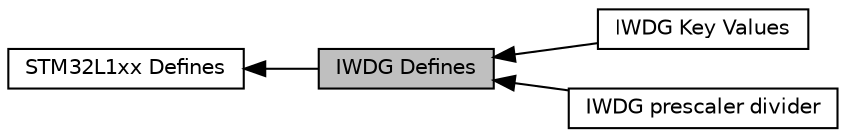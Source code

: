 digraph "IWDG Defines"
{
  edge [fontname="Helvetica",fontsize="10",labelfontname="Helvetica",labelfontsize="10"];
  node [fontname="Helvetica",fontsize="10",shape=record];
  rankdir=LR;
  Node2 [label="IWDG Key Values",height=0.2,width=0.4,color="black", fillcolor="white", style="filled",URL="$group__iwdg__key.html"];
  Node0 [label="IWDG Defines",height=0.2,width=0.4,color="black", fillcolor="grey75", style="filled", fontcolor="black"];
  Node1 [label="STM32L1xx Defines",height=0.2,width=0.4,color="black", fillcolor="white", style="filled",URL="$group__STM32L1xx__defines.html",tooltip="Defined Constants and Types for the STM32L1xx series. "];
  Node3 [label="IWDG prescaler divider",height=0.2,width=0.4,color="black", fillcolor="white", style="filled",URL="$group__iwdg__prediv.html"];
  Node1->Node0 [shape=plaintext, dir="back", style="solid"];
  Node0->Node2 [shape=plaintext, dir="back", style="solid"];
  Node0->Node3 [shape=plaintext, dir="back", style="solid"];
}
